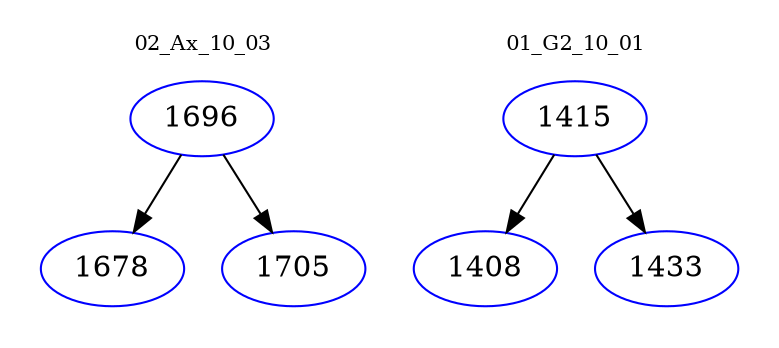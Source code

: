 digraph{
subgraph cluster_0 {
color = white
label = "02_Ax_10_03";
fontsize=10;
T0_1696 [label="1696", color="blue"]
T0_1696 -> T0_1678 [color="black"]
T0_1678 [label="1678", color="blue"]
T0_1696 -> T0_1705 [color="black"]
T0_1705 [label="1705", color="blue"]
}
subgraph cluster_1 {
color = white
label = "01_G2_10_01";
fontsize=10;
T1_1415 [label="1415", color="blue"]
T1_1415 -> T1_1408 [color="black"]
T1_1408 [label="1408", color="blue"]
T1_1415 -> T1_1433 [color="black"]
T1_1433 [label="1433", color="blue"]
}
}
